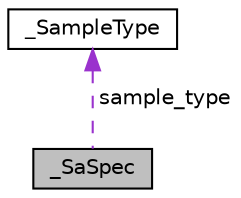 digraph "_SaSpec"
{
  edge [fontname="Helvetica",fontsize="10",labelfontname="Helvetica",labelfontsize="10"];
  node [fontname="Helvetica",fontsize="10",shape=record];
  Node1 [label="_SaSpec",height=0.2,width=0.4,color="black", fillcolor="grey75", style="filled", fontcolor="black"];
  Node2 -> Node1 [dir="back",color="darkorchid3",fontsize="10",style="dashed",label=" sample_type" ,fontname="Helvetica"];
  Node2 [label="_SampleType",height=0.2,width=0.4,color="black", fillcolor="white", style="filled",URL="$struct___sample_type.html"];
}
